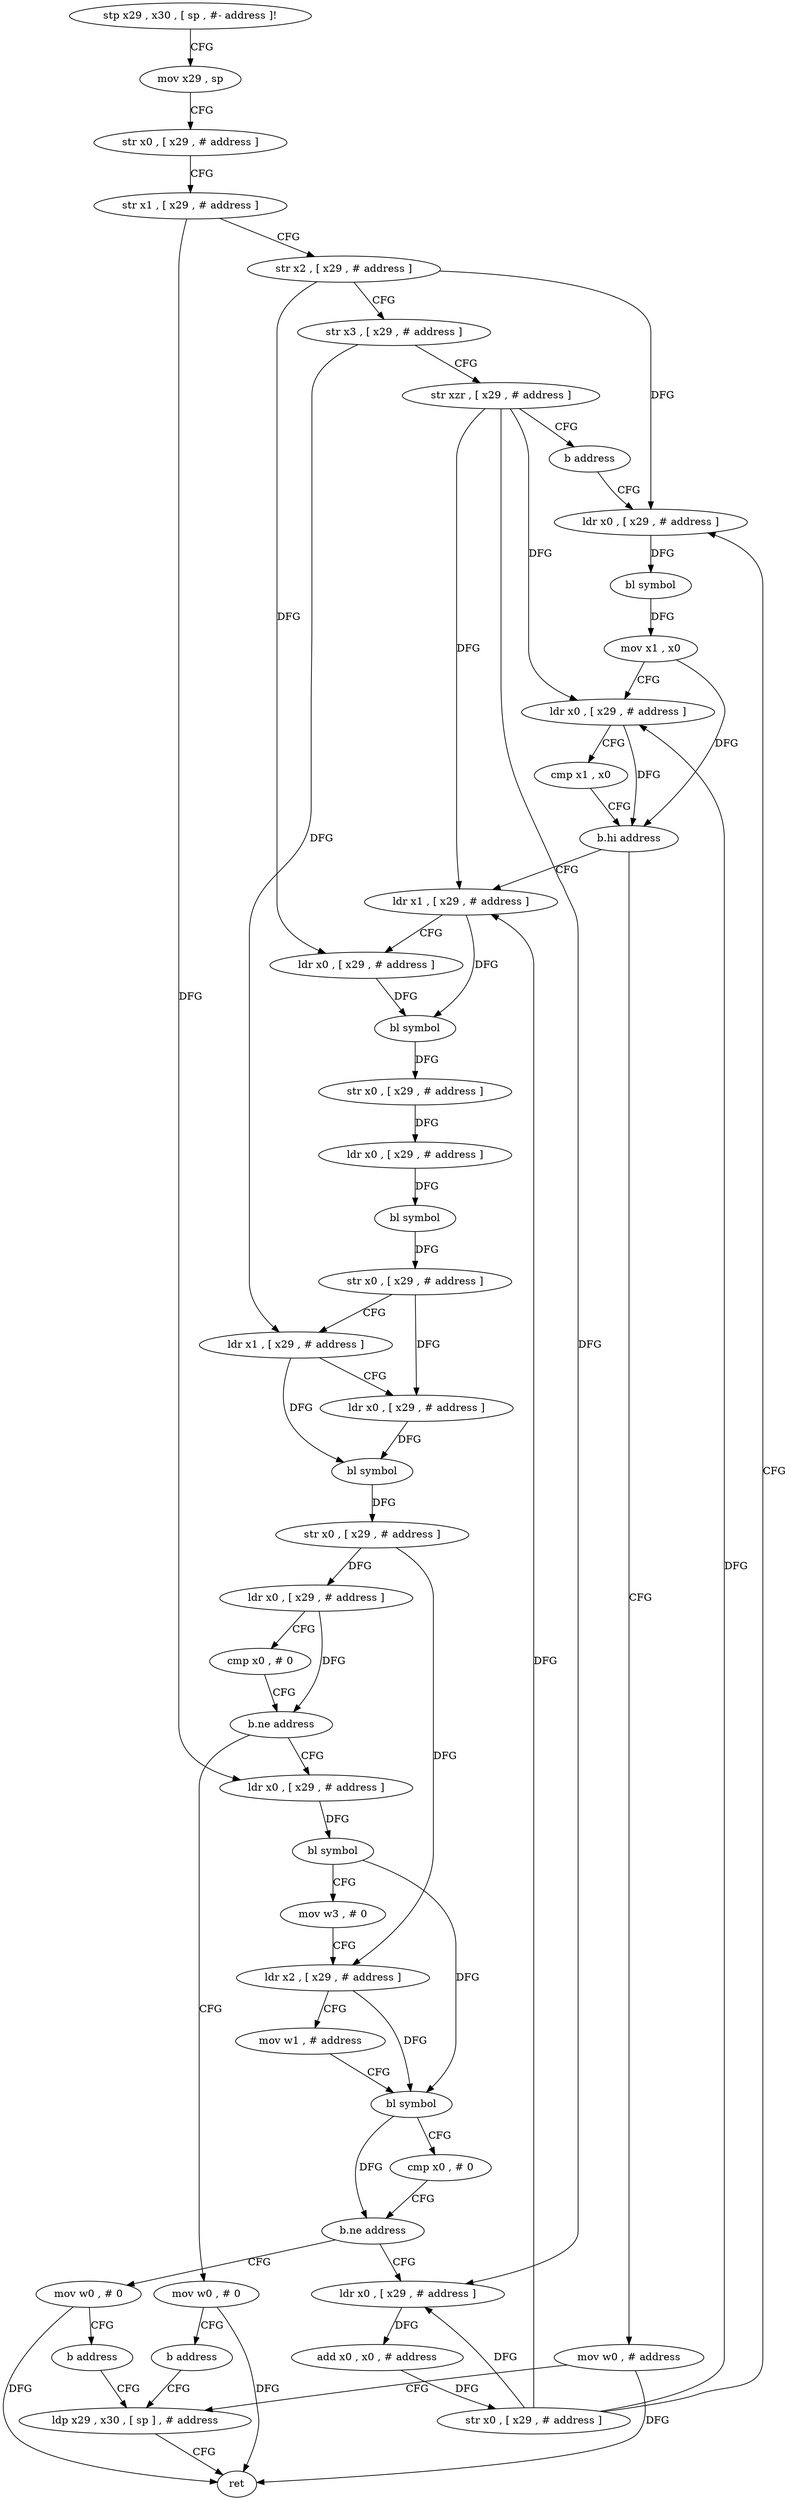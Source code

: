 digraph "func" {
"106984" [label = "stp x29 , x30 , [ sp , #- address ]!" ]
"106988" [label = "mov x29 , sp" ]
"106992" [label = "str x0 , [ x29 , # address ]" ]
"106996" [label = "str x1 , [ x29 , # address ]" ]
"107000" [label = "str x2 , [ x29 , # address ]" ]
"107004" [label = "str x3 , [ x29 , # address ]" ]
"107008" [label = "str xzr , [ x29 , # address ]" ]
"107012" [label = "b address" ]
"107132" [label = "ldr x0 , [ x29 , # address ]" ]
"107136" [label = "bl symbol" ]
"107140" [label = "mov x1 , x0" ]
"107144" [label = "ldr x0 , [ x29 , # address ]" ]
"107148" [label = "cmp x1 , x0" ]
"107152" [label = "b.hi address" ]
"107016" [label = "ldr x1 , [ x29 , # address ]" ]
"107156" [label = "mov w0 , # address" ]
"107020" [label = "ldr x0 , [ x29 , # address ]" ]
"107024" [label = "bl symbol" ]
"107028" [label = "str x0 , [ x29 , # address ]" ]
"107032" [label = "ldr x0 , [ x29 , # address ]" ]
"107036" [label = "bl symbol" ]
"107040" [label = "str x0 , [ x29 , # address ]" ]
"107044" [label = "ldr x1 , [ x29 , # address ]" ]
"107048" [label = "ldr x0 , [ x29 , # address ]" ]
"107052" [label = "bl symbol" ]
"107056" [label = "str x0 , [ x29 , # address ]" ]
"107060" [label = "ldr x0 , [ x29 , # address ]" ]
"107064" [label = "cmp x0 , # 0" ]
"107068" [label = "b.ne address" ]
"107080" [label = "ldr x0 , [ x29 , # address ]" ]
"107072" [label = "mov w0 , # 0" ]
"107160" [label = "ldp x29 , x30 , [ sp ] , # address" ]
"107084" [label = "bl symbol" ]
"107088" [label = "mov w3 , # 0" ]
"107092" [label = "ldr x2 , [ x29 , # address ]" ]
"107096" [label = "mov w1 , # address" ]
"107100" [label = "bl symbol" ]
"107104" [label = "cmp x0 , # 0" ]
"107108" [label = "b.ne address" ]
"107120" [label = "ldr x0 , [ x29 , # address ]" ]
"107112" [label = "mov w0 , # 0" ]
"107076" [label = "b address" ]
"107124" [label = "add x0 , x0 , # address" ]
"107128" [label = "str x0 , [ x29 , # address ]" ]
"107116" [label = "b address" ]
"107164" [label = "ret" ]
"106984" -> "106988" [ label = "CFG" ]
"106988" -> "106992" [ label = "CFG" ]
"106992" -> "106996" [ label = "CFG" ]
"106996" -> "107000" [ label = "CFG" ]
"106996" -> "107080" [ label = "DFG" ]
"107000" -> "107004" [ label = "CFG" ]
"107000" -> "107132" [ label = "DFG" ]
"107000" -> "107020" [ label = "DFG" ]
"107004" -> "107008" [ label = "CFG" ]
"107004" -> "107044" [ label = "DFG" ]
"107008" -> "107012" [ label = "CFG" ]
"107008" -> "107144" [ label = "DFG" ]
"107008" -> "107016" [ label = "DFG" ]
"107008" -> "107120" [ label = "DFG" ]
"107012" -> "107132" [ label = "CFG" ]
"107132" -> "107136" [ label = "DFG" ]
"107136" -> "107140" [ label = "DFG" ]
"107140" -> "107144" [ label = "CFG" ]
"107140" -> "107152" [ label = "DFG" ]
"107144" -> "107148" [ label = "CFG" ]
"107144" -> "107152" [ label = "DFG" ]
"107148" -> "107152" [ label = "CFG" ]
"107152" -> "107016" [ label = "CFG" ]
"107152" -> "107156" [ label = "CFG" ]
"107016" -> "107020" [ label = "CFG" ]
"107016" -> "107024" [ label = "DFG" ]
"107156" -> "107160" [ label = "CFG" ]
"107156" -> "107164" [ label = "DFG" ]
"107020" -> "107024" [ label = "DFG" ]
"107024" -> "107028" [ label = "DFG" ]
"107028" -> "107032" [ label = "DFG" ]
"107032" -> "107036" [ label = "DFG" ]
"107036" -> "107040" [ label = "DFG" ]
"107040" -> "107044" [ label = "CFG" ]
"107040" -> "107048" [ label = "DFG" ]
"107044" -> "107048" [ label = "CFG" ]
"107044" -> "107052" [ label = "DFG" ]
"107048" -> "107052" [ label = "DFG" ]
"107052" -> "107056" [ label = "DFG" ]
"107056" -> "107060" [ label = "DFG" ]
"107056" -> "107092" [ label = "DFG" ]
"107060" -> "107064" [ label = "CFG" ]
"107060" -> "107068" [ label = "DFG" ]
"107064" -> "107068" [ label = "CFG" ]
"107068" -> "107080" [ label = "CFG" ]
"107068" -> "107072" [ label = "CFG" ]
"107080" -> "107084" [ label = "DFG" ]
"107072" -> "107076" [ label = "CFG" ]
"107072" -> "107164" [ label = "DFG" ]
"107160" -> "107164" [ label = "CFG" ]
"107084" -> "107088" [ label = "CFG" ]
"107084" -> "107100" [ label = "DFG" ]
"107088" -> "107092" [ label = "CFG" ]
"107092" -> "107096" [ label = "CFG" ]
"107092" -> "107100" [ label = "DFG" ]
"107096" -> "107100" [ label = "CFG" ]
"107100" -> "107104" [ label = "CFG" ]
"107100" -> "107108" [ label = "DFG" ]
"107104" -> "107108" [ label = "CFG" ]
"107108" -> "107120" [ label = "CFG" ]
"107108" -> "107112" [ label = "CFG" ]
"107120" -> "107124" [ label = "DFG" ]
"107112" -> "107116" [ label = "CFG" ]
"107112" -> "107164" [ label = "DFG" ]
"107076" -> "107160" [ label = "CFG" ]
"107124" -> "107128" [ label = "DFG" ]
"107128" -> "107132" [ label = "CFG" ]
"107128" -> "107144" [ label = "DFG" ]
"107128" -> "107016" [ label = "DFG" ]
"107128" -> "107120" [ label = "DFG" ]
"107116" -> "107160" [ label = "CFG" ]
}
